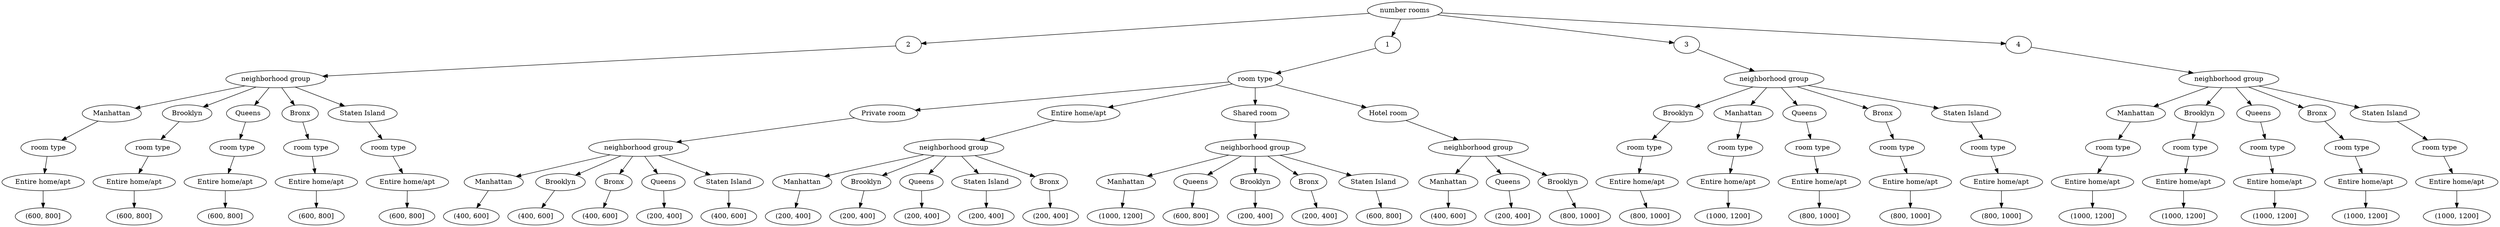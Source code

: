 // Decision Tree
digraph {
	root [label="number rooms"]
	0.6191244058908579 [label=2]
	root -> 0.6191244058908579
	0.6394532491589714 [label="neighborhood group"]
	0.6191244058908579 -> 0.6394532491589714
	0.6940138521640716 [label=1]
	root -> 0.6940138521640716
	0.006555550730951709 [label="room type"]
	0.6940138521640716 -> 0.006555550730951709
	0.36830060897488226 [label=3]
	root -> 0.36830060897488226
	0.664542902904553 [label="neighborhood group"]
	0.36830060897488226 -> 0.664542902904553
	0.8392911380998777 [label=4]
	root -> 0.8392911380998777
	0.8227241420672173 [label="neighborhood group"]
	0.8392911380998777 -> 0.8227241420672173
	0.6394532491589714 [label="neighborhood group"]
	0.33487335712725697 [label=Manhattan]
	0.6394532491589714 -> 0.33487335712725697
	0.9198073850103264 [label="room type"]
	0.33487335712725697 -> 0.9198073850103264
	0.942745044138614 [label=Brooklyn]
	0.6394532491589714 -> 0.942745044138614
	0.4234056656729147 [label="room type"]
	0.942745044138614 -> 0.4234056656729147
	0.2125473349058672 [label=Queens]
	0.6394532491589714 -> 0.2125473349058672
	0.12962929714716676 [label="room type"]
	0.2125473349058672 -> 0.12962929714716676
	0.289889878952708 [label=Bronx]
	0.6394532491589714 -> 0.289889878952708
	0.8412429461176768 [label="room type"]
	0.289889878952708 -> 0.8412429461176768
	0.022601629422606462 [label="Staten Island"]
	0.6394532491589714 -> 0.022601629422606462
	0.252845120904149 [label="room type"]
	0.022601629422606462 -> 0.252845120904149
	0.006555550730951709 [label="room type"]
	0.5313789123779226 [label="Private room"]
	0.006555550730951709 -> 0.5313789123779226
	0.843084621708492 [label="neighborhood group"]
	0.5313789123779226 -> 0.843084621708492
	0.4274540534022233 [label="Entire home/apt"]
	0.006555550730951709 -> 0.4274540534022233
	0.6989140802333621 [label="neighborhood group"]
	0.4274540534022233 -> 0.6989140802333621
	0.7349474851306096 [label="Shared room"]
	0.006555550730951709 -> 0.7349474851306096
	0.31721247677405473 [label="neighborhood group"]
	0.7349474851306096 -> 0.31721247677405473
	0.22772308411534348 [label="Hotel room"]
	0.006555550730951709 -> 0.22772308411534348
	0.5302775352775475 [label="neighborhood group"]
	0.22772308411534348 -> 0.5302775352775475
	0.664542902904553 [label="neighborhood group"]
	0.7094968384843492 [label=Brooklyn]
	0.664542902904553 -> 0.7094968384843492
	0.6572532170246044 [label="room type"]
	0.7094968384843492 -> 0.6572532170246044
	0.7336831449971165 [label=Manhattan]
	0.664542902904553 -> 0.7336831449971165
	0.7222564872995888 [label="room type"]
	0.7336831449971165 -> 0.7222564872995888
	0.2699126554244513 [label=Queens]
	0.664542902904553 -> 0.2699126554244513
	0.736137582211687 [label="room type"]
	0.2699126554244513 -> 0.736137582211687
	0.03313594810131715 [label=Bronx]
	0.664542902904553 -> 0.03313594810131715
	0.6339378411771024 [label="room type"]
	0.03313594810131715 -> 0.6339378411771024
	0.5129962021612109 [label="Staten Island"]
	0.664542902904553 -> 0.5129962021612109
	0.18775350699401927 [label="room type"]
	0.5129962021612109 -> 0.18775350699401927
	0.8227241420672173 [label="neighborhood group"]
	0.9475341157006355 [label=Manhattan]
	0.8227241420672173 -> 0.9475341157006355
	0.7697880032723288 [label="room type"]
	0.9475341157006355 -> 0.7697880032723288
	0.00928571065064121 [label=Brooklyn]
	0.8227241420672173 -> 0.00928571065064121
	0.2810431738482936 [label="room type"]
	0.00928571065064121 -> 0.2810431738482936
	0.21706943802701772 [label=Queens]
	0.8227241420672173 -> 0.21706943802701772
	0.24354109700213733 [label="room type"]
	0.21706943802701772 -> 0.24354109700213733
	0.38576967306328536 [label=Bronx]
	0.8227241420672173 -> 0.38576967306328536
	0.0293757618700633 [label="room type"]
	0.38576967306328536 -> 0.0293757618700633
	0.9031275928509772 [label="Staten Island"]
	0.8227241420672173 -> 0.9031275928509772
	0.43326798757735097 [label="room type"]
	0.9031275928509772 -> 0.43326798757735097
	0.9198073850103264 [label="room type"]
	0.191277487483976 [label="Entire home/apt"]
	0.9198073850103264 -> 0.191277487483976
	0.46438310996269705 [label="(600, 800]"]
	0.191277487483976 -> 0.46438310996269705
	0.4234056656729147 [label="room type"]
	0.8344041852971803 [label="Entire home/apt"]
	0.4234056656729147 -> 0.8344041852971803
	0.621599184305972 [label="(600, 800]"]
	0.8344041852971803 -> 0.621599184305972
	0.12962929714716676 [label="room type"]
	0.07394693034163036 [label="Entire home/apt"]
	0.12962929714716676 -> 0.07394693034163036
	0.9225030591105592 [label="(600, 800]"]
	0.07394693034163036 -> 0.9225030591105592
	0.8412429461176768 [label="room type"]
	0.023007278152535005 [label="Entire home/apt"]
	0.8412429461176768 -> 0.023007278152535005
	0.3779008759329314 [label="(600, 800]"]
	0.023007278152535005 -> 0.3779008759329314
	0.252845120904149 [label="room type"]
	0.45281060747556556 [label="Entire home/apt"]
	0.252845120904149 -> 0.45281060747556556
	0.8523918550179305 [label="(600, 800]"]
	0.45281060747556556 -> 0.8523918550179305
	0.843084621708492 [label="neighborhood group"]
	0.4441528781481209 [label=Manhattan]
	0.843084621708492 -> 0.4441528781481209
	0.7704485377805653 [label="(400, 600]"]
	0.4441528781481209 -> 0.7704485377805653
	0.38214400177361185 [label=Brooklyn]
	0.843084621708492 -> 0.38214400177361185
	0.21391542841935718 [label="(400, 600]"]
	0.38214400177361185 -> 0.21391542841935718
	0.9402982947914593 [label=Bronx]
	0.843084621708492 -> 0.9402982947914593
	0.15300380680434178 [label="(400, 600]"]
	0.9402982947914593 -> 0.15300380680434178
	0.5311170984682395 [label=Queens]
	0.843084621708492 -> 0.5311170984682395
	0.8423368441313042 [label="(200, 400]"]
	0.5311170984682395 -> 0.8423368441313042
	0.2617688281065248 [label="Staten Island"]
	0.843084621708492 -> 0.2617688281065248
	0.19167863286710118 [label="(400, 600]"]
	0.2617688281065248 -> 0.19167863286710118
	0.6989140802333621 [label="neighborhood group"]
	0.19635540434015564 [label=Manhattan]
	0.6989140802333621 -> 0.19635540434015564
	0.19280183249831595 [label="(200, 400]"]
	0.19635540434015564 -> 0.19280183249831595
	0.43291341017867624 [label=Brooklyn]
	0.6989140802333621 -> 0.43291341017867624
	0.28755521419964947 [label="(200, 400]"]
	0.43291341017867624 -> 0.28755521419964947
	0.3856562646215266 [label=Queens]
	0.6989140802333621 -> 0.3856562646215266
	0.044730104416140226 [label="(200, 400]"]
	0.3856562646215266 -> 0.044730104416140226
	0.9401224257138339 [label="Staten Island"]
	0.6989140802333621 -> 0.9401224257138339
	0.3384068282282947 [label="(200, 400]"]
	0.9401224257138339 -> 0.3384068282282947
	0.0995786574276929 [label=Bronx]
	0.6989140802333621 -> 0.0995786574276929
	0.14816684779715428 [label="(200, 400]"]
	0.0995786574276929 -> 0.14816684779715428
	0.31721247677405473 [label="neighborhood group"]
	0.36600136521323656 [label=Manhattan]
	0.31721247677405473 -> 0.36600136521323656
	0.4136722435166861 [label="(1000, 1200]"]
	0.36600136521323656 -> 0.4136722435166861
	0.03168721100256433 [label=Queens]
	0.31721247677405473 -> 0.03168721100256433
	0.21914760515866616 [label="(600, 800]"]
	0.03168721100256433 -> 0.21914760515866616
	0.6433323383618977 [label=Brooklyn]
	0.31721247677405473 -> 0.6433323383618977
	0.5650109233798815 [label="(200, 400]"]
	0.6433323383618977 -> 0.5650109233798815
	0.2607295622302217 [label=Bronx]
	0.31721247677405473 -> 0.2607295622302217
	0.523344820283616 [label="(200, 400]"]
	0.2607295622302217 -> 0.523344820283616
	0.8250364515111691 [label="Staten Island"]
	0.31721247677405473 -> 0.8250364515111691
	0.7639311200828115 [label="(600, 800]"]
	0.8250364515111691 -> 0.7639311200828115
	0.5302775352775475 [label="neighborhood group"]
	0.6094260636538726 [label=Manhattan]
	0.5302775352775475 -> 0.6094260636538726
	0.693427793296115 [label="(400, 600]"]
	0.6094260636538726 -> 0.693427793296115
	0.1538052933838836 [label=Queens]
	0.5302775352775475 -> 0.1538052933838836
	0.6691836268860645 [label="(200, 400]"]
	0.1538052933838836 -> 0.6691836268860645
	0.12429494654192308 [label=Brooklyn]
	0.5302775352775475 -> 0.12429494654192308
	0.5051487704746833 [label="(800, 1000]"]
	0.12429494654192308 -> 0.5051487704746833
	0.6572532170246044 [label="room type"]
	0.05504541905131699 [label="Entire home/apt"]
	0.6572532170246044 -> 0.05504541905131699
	0.35938057698160575 [label="(800, 1000]"]
	0.05504541905131699 -> 0.35938057698160575
	0.7222564872995888 [label="room type"]
	0.8396495116580008 [label="Entire home/apt"]
	0.7222564872995888 -> 0.8396495116580008
	0.8020110756569299 [label="(1000, 1200]"]
	0.8396495116580008 -> 0.8020110756569299
	0.736137582211687 [label="room type"]
	0.9435626093789209 [label="Entire home/apt"]
	0.736137582211687 -> 0.9435626093789209
	0.9869282623718071 [label="(800, 1000]"]
	0.9435626093789209 -> 0.9869282623718071
	0.6339378411771024 [label="room type"]
	0.8789140590544423 [label="Entire home/apt"]
	0.6339378411771024 -> 0.8789140590544423
	0.35432819539566074 [label="(800, 1000]"]
	0.8789140590544423 -> 0.35432819539566074
	0.18775350699401927 [label="room type"]
	0.7490891528469324 [label="Entire home/apt"]
	0.18775350699401927 -> 0.7490891528469324
	0.4388738453908638 [label="(800, 1000]"]
	0.7490891528469324 -> 0.4388738453908638
	0.7697880032723288 [label="room type"]
	0.6630250888050206 [label="Entire home/apt"]
	0.7697880032723288 -> 0.6630250888050206
	0.6198605419089444 [label="(1000, 1200]"]
	0.6630250888050206 -> 0.6198605419089444
	0.2810431738482936 [label="room type"]
	0.4428656026489858 [label="Entire home/apt"]
	0.2810431738482936 -> 0.4428656026489858
	0.2996306594777719 [label="(1000, 1200]"]
	0.4428656026489858 -> 0.2996306594777719
	0.24354109700213733 [label="room type"]
	0.40811765884452456 [label="Entire home/apt"]
	0.24354109700213733 -> 0.40811765884452456
	0.3222817984269828 [label="(1000, 1200]"]
	0.40811765884452456 -> 0.3222817984269828
	0.0293757618700633 [label="room type"]
	0.9580079128305699 [label="Entire home/apt"]
	0.0293757618700633 -> 0.9580079128305699
	0.33226685277778556 [label="(1000, 1200]"]
	0.9580079128305699 -> 0.33226685277778556
	0.43326798757735097 [label="room type"]
	0.5778280080394131 [label="Entire home/apt"]
	0.43326798757735097 -> 0.5778280080394131
	0.18508131288434815 [label="(1000, 1200]"]
	0.5778280080394131 -> 0.18508131288434815
}
